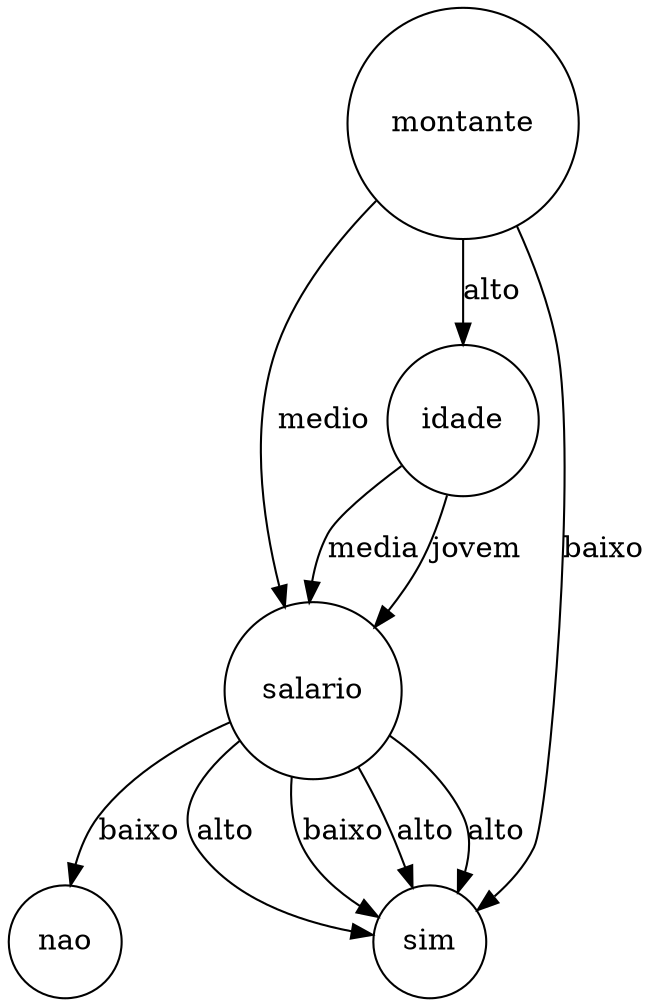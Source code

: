 digraph {
	node [shape=circle]
	montante [label=montante]
	salario [label=salario]
	nao [label=nao]
		salario -> nao [label=baixo]
	sim [label=sim]
		salario -> sim [label=alto]
		montante -> salario [label=medio]
	sim [label=sim]
		montante -> sim [label=baixo]
	idade [label=idade]
	salario [label=salario]
	sim [label=sim]
		salario -> sim [label=baixo]
	sim [label=sim]
		salario -> sim [label=alto]
		idade -> salario [label=media]
	salario [label=salario]
	sim [label=sim]
		salario -> sim [label=alto]
		idade -> salario [label=jovem]
		montante -> idade [label=alto]
}